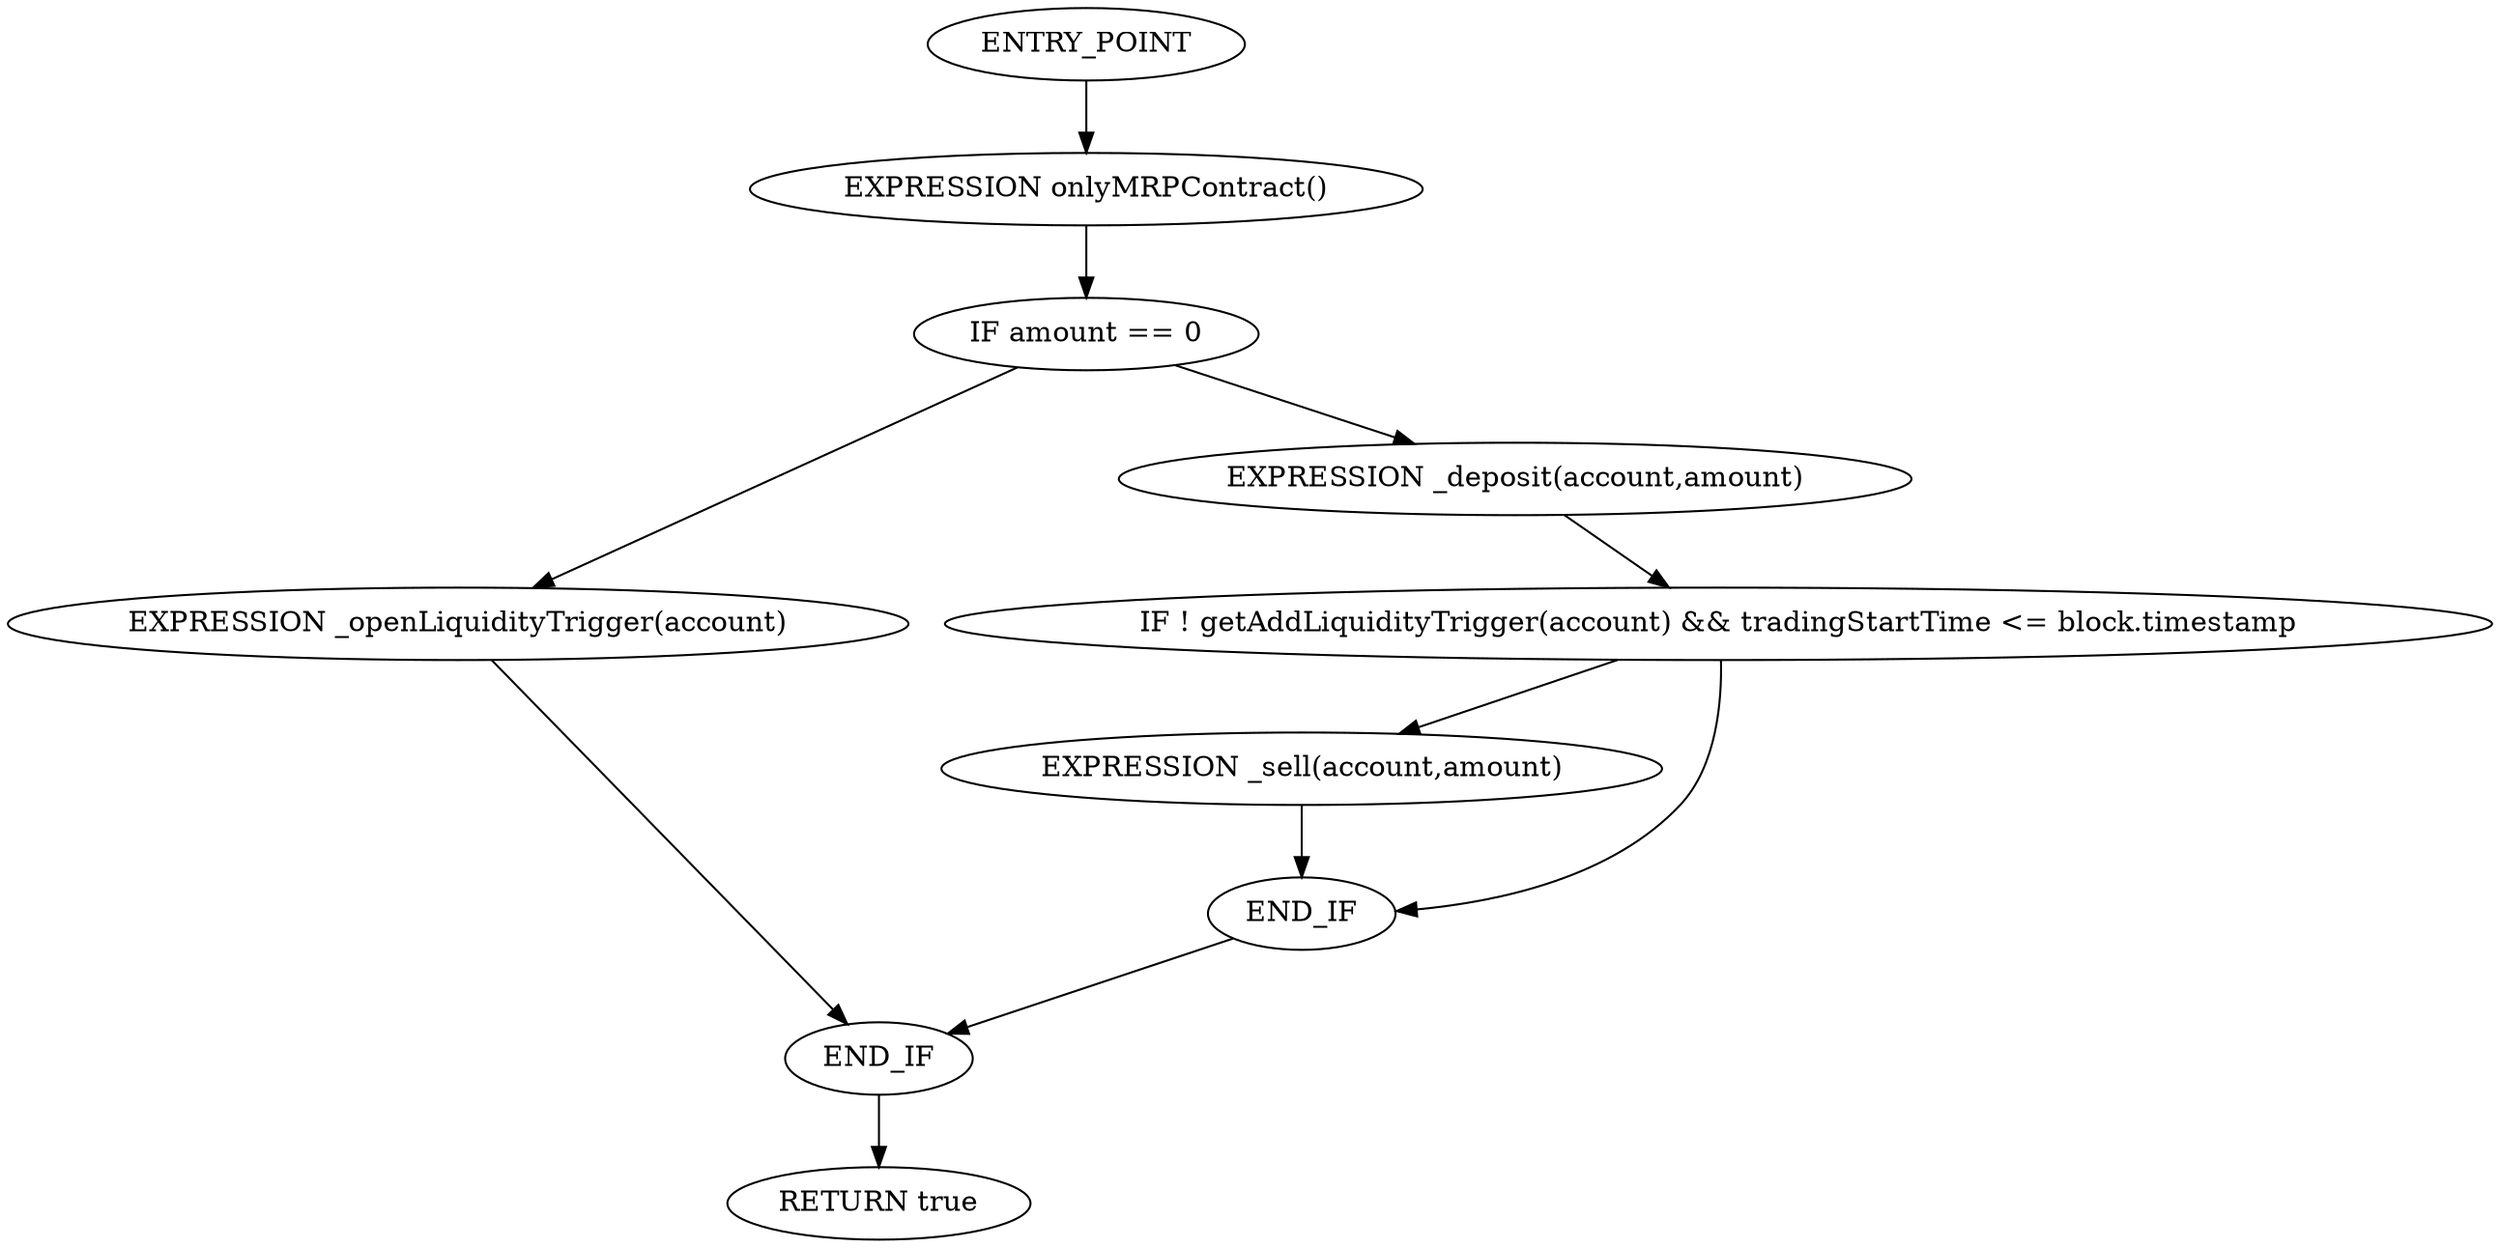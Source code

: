 digraph{
0[label="ENTRY_POINT"];
0->9;
1[label="IF amount == 0"];
1->2;
1->3;
2[label="EXPRESSION _openLiquidityTrigger(account)"];
2->7;
3[label="EXPRESSION _deposit(account,amount)"];
3->4;
4[label="IF ! getAddLiquidityTrigger(account) && tradingStartTime <= block.timestamp"];
4->5;
4->6;
5[label="EXPRESSION _sell(account,amount)"];
5->6;
6[label="END_IF"];
6->7;
7[label="END_IF"];
7->8;
8[label="RETURN true"];
9[label="EXPRESSION onlyMRPContract()"];
9->1;
}
